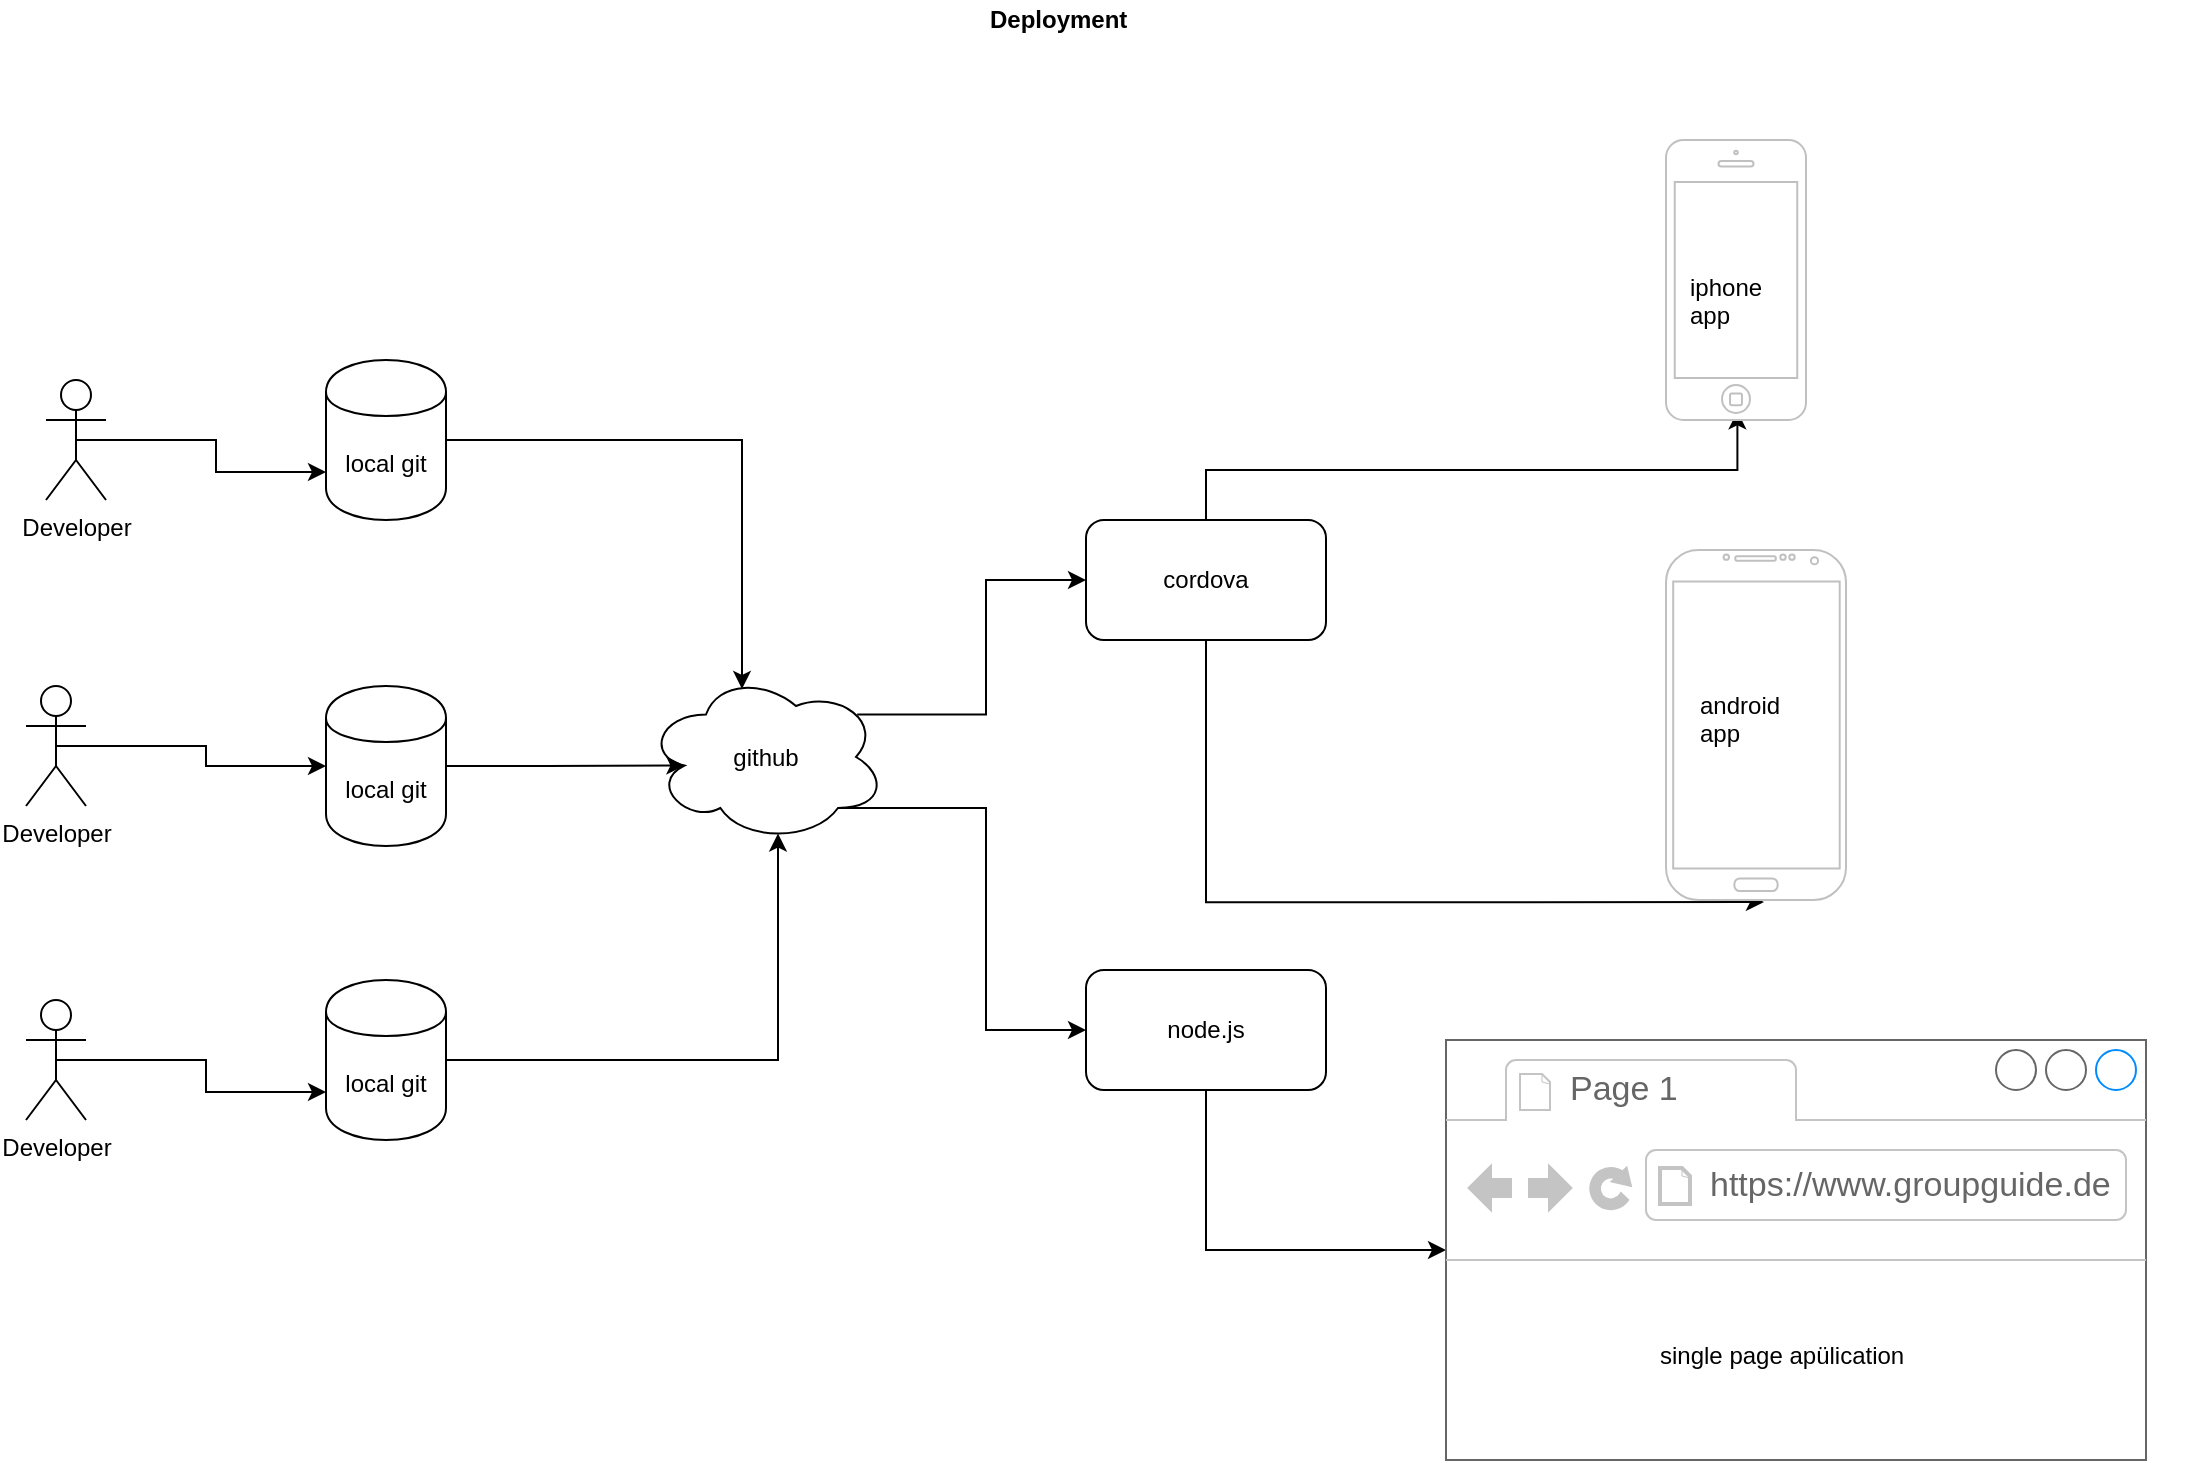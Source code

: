 <mxfile version="10.5.2" type="github"><diagram id="Tvm2wT8IZAShbphr0XTh" name="Page-1"><mxGraphModel dx="1699" dy="823" grid="1" gridSize="10" guides="1" tooltips="1" connect="1" arrows="1" fold="1" page="1" pageScale="1" pageWidth="1169" pageHeight="827" math="0" shadow="0"><root><mxCell id="0"/><mxCell id="1" parent="0"/><mxCell id="evaifv-HFFDkgDPCss3c-20" style="edgeStyle=orthogonalEdgeStyle;rounded=0;orthogonalLoop=1;jettySize=auto;html=1;exitX=0.5;exitY=0.5;exitDx=0;exitDy=0;exitPerimeter=0;entryX=0;entryY=0.7;entryDx=0;entryDy=0;" edge="1" parent="1" source="evaifv-HFFDkgDPCss3c-1" target="evaifv-HFFDkgDPCss3c-13"><mxGeometry relative="1" as="geometry"/></mxCell><mxCell id="evaifv-HFFDkgDPCss3c-1" value="Developer" style="shape=umlActor;verticalLabelPosition=bottom;labelBackgroundColor=#ffffff;verticalAlign=top;html=1;outlineConnect=0;" vertex="1" parent="1"><mxGeometry x="50" y="220" width="30" height="60" as="geometry"/></mxCell><mxCell id="evaifv-HFFDkgDPCss3c-21" style="edgeStyle=orthogonalEdgeStyle;rounded=0;orthogonalLoop=1;jettySize=auto;html=1;exitX=0.5;exitY=0.5;exitDx=0;exitDy=0;exitPerimeter=0;entryX=0;entryY=0.5;entryDx=0;entryDy=0;" edge="1" parent="1" source="evaifv-HFFDkgDPCss3c-5" target="evaifv-HFFDkgDPCss3c-14"><mxGeometry relative="1" as="geometry"/></mxCell><mxCell id="evaifv-HFFDkgDPCss3c-5" value="Developer" style="shape=umlActor;verticalLabelPosition=bottom;labelBackgroundColor=#ffffff;verticalAlign=top;html=1;outlineConnect=0;" vertex="1" parent="1"><mxGeometry x="40" y="373" width="30" height="60" as="geometry"/></mxCell><mxCell id="evaifv-HFFDkgDPCss3c-22" style="edgeStyle=orthogonalEdgeStyle;rounded=0;orthogonalLoop=1;jettySize=auto;html=1;exitX=0.5;exitY=0.5;exitDx=0;exitDy=0;exitPerimeter=0;entryX=0;entryY=0.7;entryDx=0;entryDy=0;" edge="1" parent="1" source="evaifv-HFFDkgDPCss3c-6" target="evaifv-HFFDkgDPCss3c-15"><mxGeometry relative="1" as="geometry"/></mxCell><mxCell id="evaifv-HFFDkgDPCss3c-6" value="Developer&lt;br&gt;" style="shape=umlActor;verticalLabelPosition=bottom;labelBackgroundColor=#ffffff;verticalAlign=top;html=1;outlineConnect=0;" vertex="1" parent="1"><mxGeometry x="40" y="530" width="30" height="60" as="geometry"/></mxCell><mxCell id="evaifv-HFFDkgDPCss3c-30" style="edgeStyle=orthogonalEdgeStyle;rounded=0;orthogonalLoop=1;jettySize=auto;html=1;exitX=0.88;exitY=0.25;exitDx=0;exitDy=0;exitPerimeter=0;entryX=0;entryY=0.5;entryDx=0;entryDy=0;" edge="1" parent="1" source="evaifv-HFFDkgDPCss3c-12" target="evaifv-HFFDkgDPCss3c-28"><mxGeometry relative="1" as="geometry"/></mxCell><mxCell id="evaifv-HFFDkgDPCss3c-33" style="edgeStyle=orthogonalEdgeStyle;rounded=0;orthogonalLoop=1;jettySize=auto;html=1;exitX=0.8;exitY=0.8;exitDx=0;exitDy=0;exitPerimeter=0;entryX=0;entryY=0.5;entryDx=0;entryDy=0;" edge="1" parent="1" source="evaifv-HFFDkgDPCss3c-12" target="evaifv-HFFDkgDPCss3c-29"><mxGeometry relative="1" as="geometry"/></mxCell><mxCell id="evaifv-HFFDkgDPCss3c-12" value="github" style="ellipse;shape=cloud;whiteSpace=wrap;html=1;" vertex="1" parent="1"><mxGeometry x="350" y="366" width="120" height="85" as="geometry"/></mxCell><mxCell id="evaifv-HFFDkgDPCss3c-23" style="edgeStyle=orthogonalEdgeStyle;rounded=0;orthogonalLoop=1;jettySize=auto;html=1;exitX=1;exitY=0.5;exitDx=0;exitDy=0;entryX=0.4;entryY=0.1;entryDx=0;entryDy=0;entryPerimeter=0;" edge="1" parent="1" source="evaifv-HFFDkgDPCss3c-13" target="evaifv-HFFDkgDPCss3c-12"><mxGeometry relative="1" as="geometry"/></mxCell><mxCell id="evaifv-HFFDkgDPCss3c-13" value="local git" style="shape=cylinder;whiteSpace=wrap;html=1;boundedLbl=1;backgroundOutline=1;" vertex="1" parent="1"><mxGeometry x="190" y="210" width="60" height="80" as="geometry"/></mxCell><mxCell id="evaifv-HFFDkgDPCss3c-26" style="edgeStyle=orthogonalEdgeStyle;rounded=0;orthogonalLoop=1;jettySize=auto;html=1;exitX=1;exitY=0.5;exitDx=0;exitDy=0;entryX=0.16;entryY=0.55;entryDx=0;entryDy=0;entryPerimeter=0;" edge="1" parent="1" source="evaifv-HFFDkgDPCss3c-14" target="evaifv-HFFDkgDPCss3c-12"><mxGeometry relative="1" as="geometry"/></mxCell><mxCell id="evaifv-HFFDkgDPCss3c-14" value="local git" style="shape=cylinder;whiteSpace=wrap;html=1;boundedLbl=1;backgroundOutline=1;" vertex="1" parent="1"><mxGeometry x="190" y="373" width="60" height="80" as="geometry"/></mxCell><mxCell id="evaifv-HFFDkgDPCss3c-27" style="edgeStyle=orthogonalEdgeStyle;rounded=0;orthogonalLoop=1;jettySize=auto;html=1;exitX=1;exitY=0.5;exitDx=0;exitDy=0;entryX=0.55;entryY=0.95;entryDx=0;entryDy=0;entryPerimeter=0;" edge="1" parent="1" source="evaifv-HFFDkgDPCss3c-15" target="evaifv-HFFDkgDPCss3c-12"><mxGeometry relative="1" as="geometry"/></mxCell><mxCell id="evaifv-HFFDkgDPCss3c-15" value="local git" style="shape=cylinder;whiteSpace=wrap;html=1;boundedLbl=1;backgroundOutline=1;" vertex="1" parent="1"><mxGeometry x="190" y="520" width="60" height="80" as="geometry"/></mxCell><mxCell id="evaifv-HFFDkgDPCss3c-46" style="edgeStyle=orthogonalEdgeStyle;rounded=0;orthogonalLoop=1;jettySize=auto;html=1;exitX=0.5;exitY=0;exitDx=0;exitDy=0;entryX=0.51;entryY=0.969;entryDx=0;entryDy=0;entryPerimeter=0;" edge="1" parent="1" source="evaifv-HFFDkgDPCss3c-28" target="evaifv-HFFDkgDPCss3c-38"><mxGeometry relative="1" as="geometry"/></mxCell><mxCell id="evaifv-HFFDkgDPCss3c-47" style="edgeStyle=orthogonalEdgeStyle;rounded=0;orthogonalLoop=1;jettySize=auto;html=1;exitX=0.5;exitY=1;exitDx=0;exitDy=0;entryX=0.544;entryY=1.006;entryDx=0;entryDy=0;entryPerimeter=0;" edge="1" parent="1" source="evaifv-HFFDkgDPCss3c-28" target="evaifv-HFFDkgDPCss3c-37"><mxGeometry relative="1" as="geometry"/></mxCell><mxCell id="evaifv-HFFDkgDPCss3c-28" value="cordova" style="rounded=1;whiteSpace=wrap;html=1;" vertex="1" parent="1"><mxGeometry x="570" y="290" width="120" height="60" as="geometry"/></mxCell><mxCell id="evaifv-HFFDkgDPCss3c-48" style="edgeStyle=orthogonalEdgeStyle;rounded=0;orthogonalLoop=1;jettySize=auto;html=1;exitX=0.5;exitY=1;exitDx=0;exitDy=0;" edge="1" parent="1" source="evaifv-HFFDkgDPCss3c-29" target="evaifv-HFFDkgDPCss3c-42"><mxGeometry relative="1" as="geometry"/></mxCell><mxCell id="evaifv-HFFDkgDPCss3c-29" value="node.js" style="rounded=1;whiteSpace=wrap;html=1;" vertex="1" parent="1"><mxGeometry x="570" y="515" width="120" height="60" as="geometry"/></mxCell><mxCell id="evaifv-HFFDkgDPCss3c-37" value="" style="verticalLabelPosition=bottom;verticalAlign=top;html=1;shadow=0;dashed=0;strokeWidth=1;shape=mxgraph.android.phone2;fillColor=#ffffff;strokeColor=#c0c0c0;" vertex="1" parent="1"><mxGeometry x="860" y="305" width="90" height="175" as="geometry"/></mxCell><mxCell id="evaifv-HFFDkgDPCss3c-38" value="" style="html=1;verticalLabelPosition=bottom;labelBackgroundColor=#ffffff;verticalAlign=top;shadow=0;dashed=0;strokeWidth=1;shape=mxgraph.ios7.misc.iphone;fillColor=#ffffff;strokeColor=#c0c0c0;" vertex="1" parent="1"><mxGeometry x="860" y="100" width="70" height="140" as="geometry"/></mxCell><mxCell id="evaifv-HFFDkgDPCss3c-40" value="iphone &lt;br&gt;app" style="text;html=1;resizable=0;points=[];autosize=1;align=left;verticalAlign=top;spacingTop=-4;" vertex="1" parent="1"><mxGeometry x="870" y="164" width="50" height="30" as="geometry"/></mxCell><mxCell id="evaifv-HFFDkgDPCss3c-41" value="android&lt;br&gt;app&lt;br&gt;" style="text;html=1;resizable=0;points=[];autosize=1;align=left;verticalAlign=top;spacingTop=-4;" vertex="1" parent="1"><mxGeometry x="875" y="373" width="60" height="30" as="geometry"/></mxCell><mxCell id="evaifv-HFFDkgDPCss3c-42" value="" style="strokeWidth=1;shadow=0;dashed=0;align=center;html=1;shape=mxgraph.mockup.containers.browserWindow;rSize=0;fillColor=#ffffff;strokeColor=#666666;strokeColor2=#008cff;strokeColor3=#c4c4c4;mainText=,;recursiveResize=0;" vertex="1" parent="1"><mxGeometry x="750" y="550" width="350" height="210" as="geometry"/></mxCell><mxCell id="evaifv-HFFDkgDPCss3c-43" value="Page 1" style="strokeWidth=1;shadow=0;dashed=0;align=center;html=1;shape=mxgraph.mockup.containers.anchor;fontSize=17;fontColor=#666666;align=left;" vertex="1" parent="evaifv-HFFDkgDPCss3c-42"><mxGeometry x="60" y="12" width="110" height="26" as="geometry"/></mxCell><mxCell id="evaifv-HFFDkgDPCss3c-44" value="https://www.groupguide.de" style="strokeWidth=1;shadow=0;dashed=0;align=center;html=1;shape=mxgraph.mockup.containers.anchor;rSize=0;fontSize=17;fontColor=#666666;align=left;" vertex="1" parent="evaifv-HFFDkgDPCss3c-42"><mxGeometry x="130" y="60" width="250" height="26" as="geometry"/></mxCell><mxCell id="evaifv-HFFDkgDPCss3c-45" value="single page apülication" style="text;html=1;resizable=0;points=[];autosize=1;align=left;verticalAlign=top;spacingTop=-4;" vertex="1" parent="evaifv-HFFDkgDPCss3c-42"><mxGeometry x="105" y="148" width="140" height="20" as="geometry"/></mxCell><mxCell id="evaifv-HFFDkgDPCss3c-49" value="&lt;b&gt;Deployment&lt;/b&gt;" style="text;html=1;resizable=0;points=[];autosize=1;align=left;verticalAlign=top;spacingTop=-4;" vertex="1" parent="1"><mxGeometry x="520" y="30" width="80" height="20" as="geometry"/></mxCell></root></mxGraphModel></diagram></mxfile>